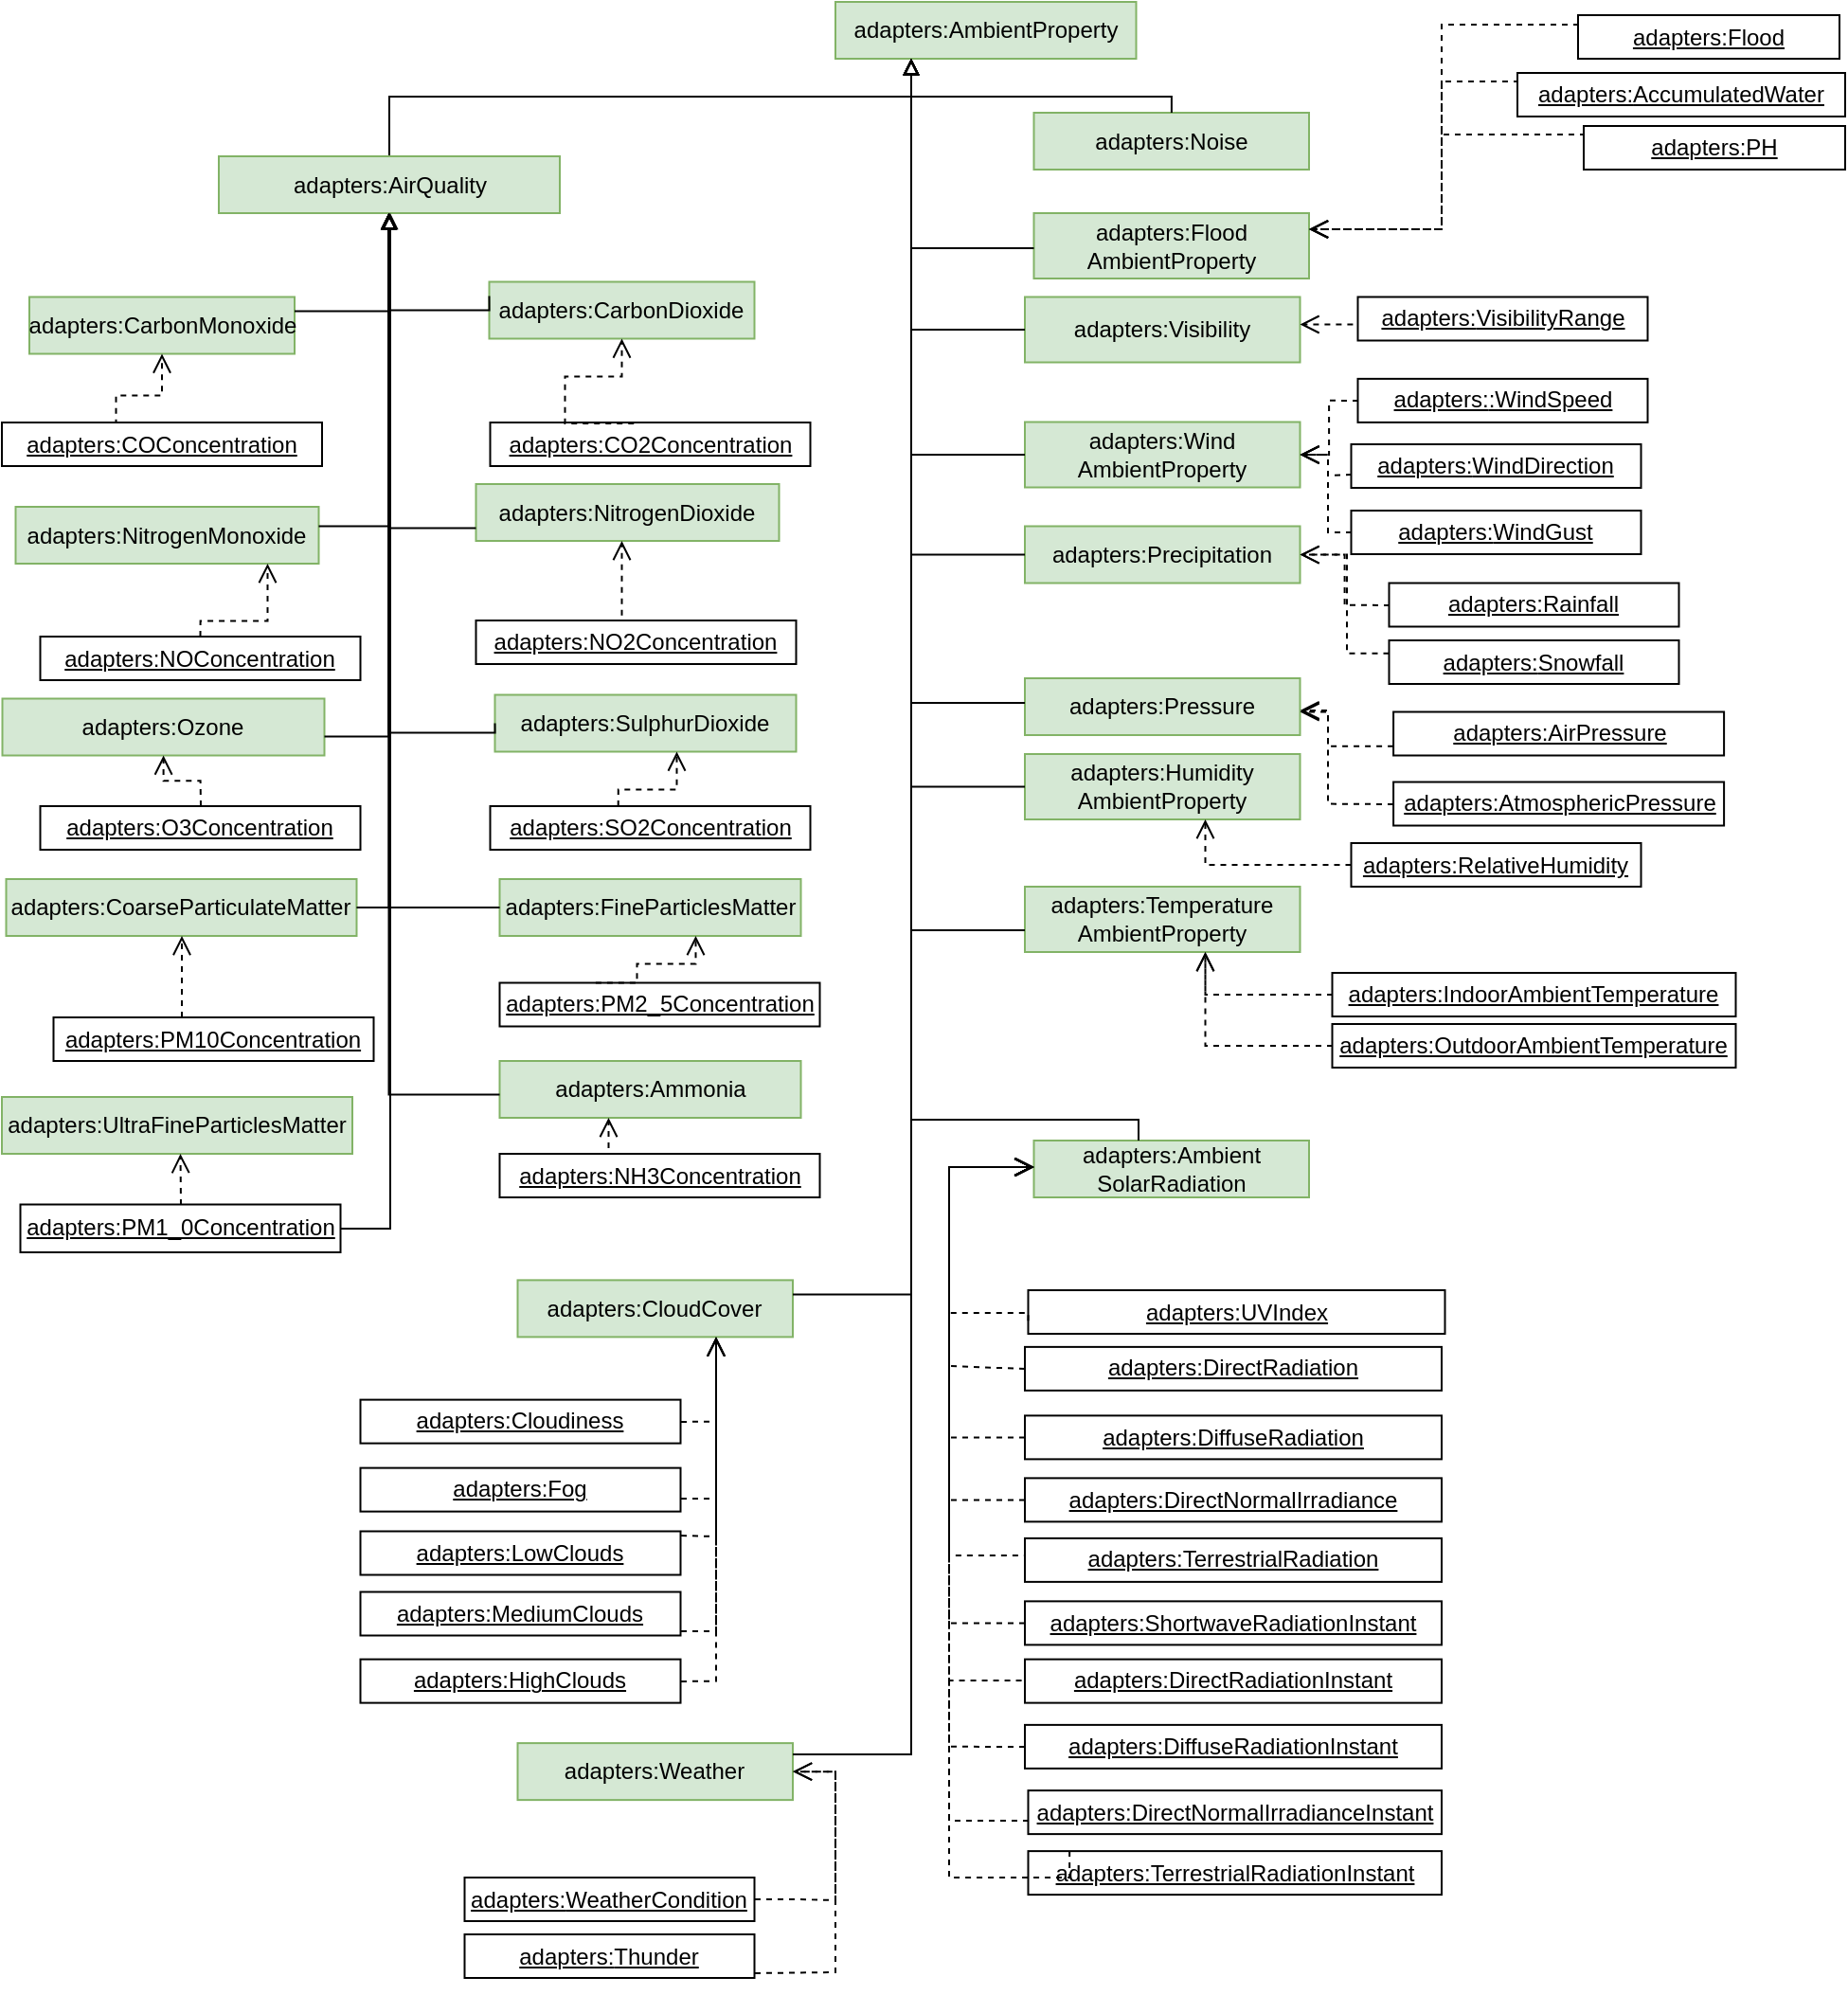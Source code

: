 <mxfile version="13.9.9" type="device"><diagram id="ut5lorM1NYTiwgpezyDg" name="Page-1"><mxGraphModel dx="2176" dy="626" grid="1" gridSize="10" guides="1" tooltips="1" connect="1" arrows="1" fold="1" page="1" pageScale="1" pageWidth="850" pageHeight="1100" math="0" shadow="0"><root><mxCell id="0"/><mxCell id="1" parent="0"/><mxCell id="kyXdRWk-nBwcj0sxkHeh-1" value="adapters:AmbientProperty" style="rounded=0;whiteSpace=wrap;html=1;fillColor=#d5e8d4;strokeColor=#82b366;" parent="1" vertex="1"><mxGeometry x="180" y="40" width="158.75" height="30" as="geometry"/></mxCell><mxCell id="kyXdRWk-nBwcj0sxkHeh-2" value="adapters:Temperature&lt;br&gt;AmbientProperty" style="rounded=0;html=1;fillColor=#d5e8d4;strokeColor=#82b366;verticalAlign=middle;whiteSpace=wrap;" parent="1" vertex="1"><mxGeometry x="280" y="507" width="145.25" height="34.5" as="geometry"/></mxCell><mxCell id="kyXdRWk-nBwcj0sxkHeh-3" value="adapters:Flood&lt;br&gt;AmbientProperty" style="rounded=0;html=1;fillColor=#d5e8d4;strokeColor=#82b366;verticalAlign=middle;whiteSpace=wrap;" parent="1" vertex="1"><mxGeometry x="284.75" y="151.5" width="145.25" height="34.5" as="geometry"/></mxCell><mxCell id="kyXdRWk-nBwcj0sxkHeh-4" value="adapters:Humidity&lt;br&gt;AmbientProperty" style="rounded=0;html=1;fillColor=#d5e8d4;strokeColor=#82b366;verticalAlign=middle;whiteSpace=wrap;" parent="1" vertex="1"><mxGeometry x="280" y="437" width="145.25" height="34.5" as="geometry"/></mxCell><mxCell id="kyXdRWk-nBwcj0sxkHeh-5" value="adapters:Wind&lt;br&gt;AmbientProperty" style="rounded=0;html=1;fillColor=#d5e8d4;strokeColor=#82b366;verticalAlign=middle;whiteSpace=wrap;" parent="1" vertex="1"><mxGeometry x="280" y="261.75" width="145.25" height="34.5" as="geometry"/></mxCell><mxCell id="kyXdRWk-nBwcj0sxkHeh-7" value="adapters:Visibility" style="rounded=0;html=1;fillColor=#d5e8d4;strokeColor=#82b366;verticalAlign=middle;whiteSpace=wrap;" parent="1" vertex="1"><mxGeometry x="280" y="195.75" width="145.25" height="34.5" as="geometry"/></mxCell><mxCell id="kyXdRWk-nBwcj0sxkHeh-8" value="adapters:Precipitation" style="rounded=0;whiteSpace=wrap;html=1;fillColor=#d5e8d4;strokeColor=#82b366;" parent="1" vertex="1"><mxGeometry x="280" y="316.75" width="145.25" height="30" as="geometry"/></mxCell><mxCell id="kyXdRWk-nBwcj0sxkHeh-10" value="adapters:Noise" style="rounded=0;whiteSpace=wrap;html=1;fillColor=#d5e8d4;strokeColor=#82b366;" parent="1" vertex="1"><mxGeometry x="284.75" y="98.5" width="145.25" height="30" as="geometry"/></mxCell><mxCell id="kyXdRWk-nBwcj0sxkHeh-11" value="adapters:Pressure" style="rounded=0;whiteSpace=wrap;html=1;fillColor=#d5e8d4;strokeColor=#82b366;" parent="1" vertex="1"><mxGeometry x="280" y="397" width="145.25" height="30" as="geometry"/></mxCell><mxCell id="kyXdRWk-nBwcj0sxkHeh-12" value="adapters:CloudCover" style="rounded=0;whiteSpace=wrap;html=1;fillColor=#d5e8d4;strokeColor=#82b366;" parent="1" vertex="1"><mxGeometry x="12.25" y="714.69" width="145.25" height="30" as="geometry"/></mxCell><mxCell id="kyXdRWk-nBwcj0sxkHeh-13" value="&lt;u&gt;adapters:IndoorAmbientTemperature&lt;/u&gt;" style="rounded=0;whiteSpace=wrap;html=1;snapToPoint=1;points=[[0.1,0],[0.2,0],[0.3,0],[0.4,0],[0.5,0],[0.6,0],[0.7,0],[0.8,0],[0.9,0],[0,0.1],[0,0.3],[0,0.5],[0,0.7],[0,0.9],[0.1,1],[0.2,1],[0.3,1],[0.4,1],[0.5,1],[0.6,1],[0.7,1],[0.8,1],[0.9,1],[1,0.1],[1,0.3],[1,0.5],[1,0.7],[1,0.9]];" parent="1" vertex="1"><mxGeometry x="442.25" y="552.5" width="213" height="23" as="geometry"/></mxCell><mxCell id="kyXdRWk-nBwcj0sxkHeh-14" value="&lt;u&gt;adapters:OutdoorAmbientTemperature&lt;/u&gt;" style="rounded=0;whiteSpace=wrap;html=1;snapToPoint=1;points=[[0.1,0],[0.2,0],[0.3,0],[0.4,0],[0.5,0],[0.6,0],[0.7,0],[0.8,0],[0.9,0],[0,0.1],[0,0.3],[0,0.5],[0,0.7],[0,0.9],[0.1,1],[0.2,1],[0.3,1],[0.4,1],[0.5,1],[0.6,1],[0.7,1],[0.8,1],[0.9,1],[1,0.1],[1,0.3],[1,0.5],[1,0.7],[1,0.9]];" parent="1" vertex="1"><mxGeometry x="442.25" y="579.5" width="213" height="23" as="geometry"/></mxCell><mxCell id="kyXdRWk-nBwcj0sxkHeh-15" value="" style="endArrow=open;html=1;fontColor=#000099;endFill=0;dashed=1;endSize=8;edgeStyle=orthogonalEdgeStyle;arcSize=0;" parent="1" source="kyXdRWk-nBwcj0sxkHeh-14" target="kyXdRWk-nBwcj0sxkHeh-2" edge="1"><mxGeometry width="50" height="50" relative="1" as="geometry"><mxPoint x="437.47" y="592.5" as="sourcePoint"/><mxPoint x="375.25" y="547" as="targetPoint"/><Array as="points"><mxPoint x="375.25" y="591"/></Array></mxGeometry></mxCell><mxCell id="kyXdRWk-nBwcj0sxkHeh-16" value="" style="endArrow=open;html=1;fontColor=#000099;endFill=0;dashed=1;endSize=8;edgeStyle=orthogonalEdgeStyle;arcSize=0;" parent="1" source="kyXdRWk-nBwcj0sxkHeh-13" target="kyXdRWk-nBwcj0sxkHeh-2" edge="1"><mxGeometry width="50" height="50" relative="1" as="geometry"><mxPoint x="442.25" y="563.25" as="sourcePoint"/><mxPoint x="375.25" y="547" as="targetPoint"/><Array as="points"><mxPoint x="375.25" y="564"/></Array></mxGeometry></mxCell><mxCell id="kyXdRWk-nBwcj0sxkHeh-17" value="&lt;u&gt;adapters:RelativeHumidity&lt;/u&gt;" style="rounded=0;whiteSpace=wrap;html=1;snapToPoint=1;points=[[0.1,0],[0.2,0],[0.3,0],[0.4,0],[0.5,0],[0.6,0],[0.7,0],[0.8,0],[0.9,0],[0,0.1],[0,0.3],[0,0.5],[0,0.7],[0,0.9],[0.1,1],[0.2,1],[0.3,1],[0.4,1],[0.5,1],[0.6,1],[0.7,1],[0.8,1],[0.9,1],[1,0.1],[1,0.3],[1,0.5],[1,0.7],[1,0.9]];" parent="1" vertex="1"><mxGeometry x="452.25" y="484" width="153" height="23" as="geometry"/></mxCell><mxCell id="kyXdRWk-nBwcj0sxkHeh-18" value="" style="endArrow=open;html=1;fontColor=#000099;endFill=0;dashed=1;endSize=8;edgeStyle=orthogonalEdgeStyle;arcSize=0;exitX=0;exitY=0.5;exitDx=0;exitDy=0;" parent="1" source="kyXdRWk-nBwcj0sxkHeh-17" target="kyXdRWk-nBwcj0sxkHeh-4" edge="1"><mxGeometry width="50" height="50" relative="1" as="geometry"><mxPoint x="442.25" y="496" as="sourcePoint"/><mxPoint x="375.25" y="477.25" as="targetPoint"/><Array as="points"><mxPoint x="375.25" y="496"/></Array></mxGeometry></mxCell><mxCell id="kyXdRWk-nBwcj0sxkHeh-19" value="" style="endArrow=open;html=1;fontColor=#000099;endFill=0;dashed=1;endSize=8;exitX=0;exitY=0.5;exitDx=0;exitDy=0;edgeStyle=orthogonalEdgeStyle;arcSize=0;" parent="1" source="kyXdRWk-nBwcj0sxkHeh-20" target="kyXdRWk-nBwcj0sxkHeh-3" edge="1"><mxGeometry width="50" height="50" relative="1" as="geometry"><mxPoint x="351.7" y="60.5" as="sourcePoint"/><mxPoint x="455.75" y="100.5" as="targetPoint"/><Array as="points"><mxPoint x="500" y="52"/><mxPoint x="500" y="160"/></Array></mxGeometry></mxCell><mxCell id="kyXdRWk-nBwcj0sxkHeh-20" value="&lt;u&gt;adapters:Flood&lt;/u&gt;" style="rounded=0;whiteSpace=wrap;html=1;snapToPoint=1;points=[[0.1,0],[0.2,0],[0.3,0],[0.4,0],[0.5,0],[0.6,0],[0.7,0],[0.8,0],[0.9,0],[0,0.1],[0,0.3],[0,0.5],[0,0.7],[0,0.9],[0.1,1],[0.2,1],[0.3,1],[0.4,1],[0.5,1],[0.6,1],[0.7,1],[0.8,1],[0.9,1],[1,0.1],[1,0.3],[1,0.5],[1,0.7],[1,0.9]];" parent="1" vertex="1"><mxGeometry x="572" y="47" width="138" height="23" as="geometry"/></mxCell><mxCell id="kyXdRWk-nBwcj0sxkHeh-21" value="&lt;u&gt;adapters:&lt;/u&gt;&lt;u&gt;AccumulatedWater&lt;/u&gt;" style="rounded=0;whiteSpace=wrap;html=1;snapToPoint=1;points=[[0.1,0],[0.2,0],[0.3,0],[0.4,0],[0.5,0],[0.6,0],[0.7,0],[0.8,0],[0.9,0],[0,0.1],[0,0.3],[0,0.5],[0,0.7],[0,0.9],[0.1,1],[0.2,1],[0.3,1],[0.4,1],[0.5,1],[0.6,1],[0.7,1],[0.8,1],[0.9,1],[1,0.1],[1,0.3],[1,0.5],[1,0.7],[1,0.9]];" parent="1" vertex="1"><mxGeometry x="540" y="77.5" width="173" height="23" as="geometry"/></mxCell><mxCell id="kyXdRWk-nBwcj0sxkHeh-22" value="" style="endArrow=open;html=1;fontColor=#000099;endFill=0;dashed=1;endSize=8;exitX=0;exitY=0.5;exitDx=0;exitDy=0;edgeStyle=orthogonalEdgeStyle;arcSize=0;" parent="1" source="kyXdRWk-nBwcj0sxkHeh-21" target="kyXdRWk-nBwcj0sxkHeh-3" edge="1"><mxGeometry width="50" height="50" relative="1" as="geometry"><mxPoint x="573.95" y="135.5" as="sourcePoint"/><mxPoint x="455.75" y="100.5" as="targetPoint"/><Array as="points"><mxPoint x="500" y="82"/><mxPoint x="500" y="160"/></Array></mxGeometry></mxCell><mxCell id="kyXdRWk-nBwcj0sxkHeh-23" value="&lt;u&gt;adapters:PH&lt;/u&gt;" style="rounded=0;whiteSpace=wrap;html=1;snapToPoint=1;points=[[0.1,0],[0.2,0],[0.3,0],[0.4,0],[0.5,0],[0.6,0],[0.7,0],[0.8,0],[0.9,0],[0,0.1],[0,0.3],[0,0.5],[0,0.7],[0,0.9],[0.1,1],[0.2,1],[0.3,1],[0.4,1],[0.5,1],[0.6,1],[0.7,1],[0.8,1],[0.9,1],[1,0.1],[1,0.3],[1,0.5],[1,0.7],[1,0.9]];" parent="1" vertex="1"><mxGeometry x="575" y="105.5" width="138" height="23" as="geometry"/></mxCell><mxCell id="kyXdRWk-nBwcj0sxkHeh-24" value="" style="endArrow=open;html=1;fontColor=#000099;endFill=0;dashed=1;endSize=8;edgeStyle=orthogonalEdgeStyle;arcSize=0;exitX=0;exitY=0.5;exitDx=0;exitDy=0;" parent="1" source="kyXdRWk-nBwcj0sxkHeh-23" target="kyXdRWk-nBwcj0sxkHeh-3" edge="1"><mxGeometry width="50" height="50" relative="1" as="geometry"><mxPoint x="564" y="189" as="sourcePoint"/><mxPoint x="358" y="195.5" as="targetPoint"/><Array as="points"><mxPoint x="500" y="110"/><mxPoint x="500" y="160"/></Array></mxGeometry></mxCell><mxCell id="kyXdRWk-nBwcj0sxkHeh-25" value="" style="endArrow=open;html=1;fontColor=#000099;endFill=0;dashed=1;endSize=8;exitX=0;exitY=0.5;exitDx=0;exitDy=0;edgeStyle=orthogonalEdgeStyle;arcSize=0;" parent="1" source="kyXdRWk-nBwcj0sxkHeh-26" target="kyXdRWk-nBwcj0sxkHeh-7" edge="1"><mxGeometry width="50" height="50" relative="1" as="geometry"><mxPoint x="500.2" y="234.75" as="sourcePoint"/><mxPoint x="409.75" y="210.25" as="targetPoint"/><Array as="points"><mxPoint x="495" y="210.25"/></Array></mxGeometry></mxCell><mxCell id="kyXdRWk-nBwcj0sxkHeh-26" value="&lt;u&gt;adapters:&lt;/u&gt;&lt;u&gt;VisibilityRange&lt;/u&gt;" style="rounded=0;whiteSpace=wrap;html=1;snapToPoint=1;points=[[0.1,0],[0.2,0],[0.3,0],[0.4,0],[0.5,0],[0.6,0],[0.7,0],[0.8,0],[0.9,0],[0,0.1],[0,0.3],[0,0.5],[0,0.7],[0,0.9],[0.1,1],[0.2,1],[0.3,1],[0.4,1],[0.5,1],[0.6,1],[0.7,1],[0.8,1],[0.9,1],[1,0.1],[1,0.3],[1,0.5],[1,0.7],[1,0.9]];" parent="1" vertex="1"><mxGeometry x="455.75" y="195.75" width="153" height="23" as="geometry"/></mxCell><mxCell id="kyXdRWk-nBwcj0sxkHeh-27" value="&lt;u&gt;adapters:&lt;/u&gt;&lt;u&gt;:WindSpeed&lt;/u&gt;" style="rounded=0;whiteSpace=wrap;html=1;snapToPoint=1;points=[[0.1,0],[0.2,0],[0.3,0],[0.4,0],[0.5,0],[0.6,0],[0.7,0],[0.8,0],[0.9,0],[0,0.1],[0,0.3],[0,0.5],[0,0.7],[0,0.9],[0.1,1],[0.2,1],[0.3,1],[0.4,1],[0.5,1],[0.6,1],[0.7,1],[0.8,1],[0.9,1],[1,0.1],[1,0.3],[1,0.5],[1,0.7],[1,0.9]];" parent="1" vertex="1"><mxGeometry x="455.75" y="238.94" width="153" height="23" as="geometry"/></mxCell><mxCell id="kyXdRWk-nBwcj0sxkHeh-28" value="&lt;u&gt;adapters:&lt;/u&gt;&lt;u&gt;WindDirection&lt;/u&gt;" style="rounded=0;whiteSpace=wrap;html=1;snapToPoint=1;points=[[0.1,0],[0.2,0],[0.3,0],[0.4,0],[0.5,0],[0.6,0],[0.7,0],[0.8,0],[0.9,0],[0,0.1],[0,0.3],[0,0.5],[0,0.7],[0,0.9],[0.1,1],[0.2,1],[0.3,1],[0.4,1],[0.5,1],[0.6,1],[0.7,1],[0.8,1],[0.9,1],[1,0.1],[1,0.3],[1,0.5],[1,0.7],[1,0.9]];" parent="1" vertex="1"><mxGeometry x="452.25" y="273.5" width="153" height="23" as="geometry"/></mxCell><mxCell id="kyXdRWk-nBwcj0sxkHeh-29" value="" style="endArrow=open;html=1;fontColor=#000099;endFill=0;dashed=1;endSize=8;edgeStyle=orthogonalEdgeStyle;arcSize=0;" parent="1" source="kyXdRWk-nBwcj0sxkHeh-27" target="kyXdRWk-nBwcj0sxkHeh-5" edge="1"><mxGeometry width="50" height="50" relative="1" as="geometry"><mxPoint x="474.55" y="273.25" as="sourcePoint"/><mxPoint x="406.863" y="240.75" as="targetPoint"/><Array as="points"/></mxGeometry></mxCell><mxCell id="kyXdRWk-nBwcj0sxkHeh-30" value="" style="endArrow=open;html=1;fontColor=#000099;endFill=0;dashed=1;endSize=8;edgeStyle=orthogonalEdgeStyle;arcSize=0;entryX=1;entryY=0.5;entryDx=0;entryDy=0;" parent="1" source="kyXdRWk-nBwcj0sxkHeh-28" target="kyXdRWk-nBwcj0sxkHeh-5" edge="1"><mxGeometry width="50" height="50" relative="1" as="geometry"><mxPoint x="488.85" y="310" as="sourcePoint"/><mxPoint x="406.863" y="240.75" as="targetPoint"/><Array as="points"><mxPoint x="440" y="290"/><mxPoint x="440" y="279"/></Array></mxGeometry></mxCell><mxCell id="kyXdRWk-nBwcj0sxkHeh-68" value="&lt;u&gt;adapters:&lt;/u&gt;&lt;u&gt;Rainfall&lt;/u&gt;" style="rounded=0;whiteSpace=wrap;html=1;snapToPoint=1;points=[[0.1,0],[0.2,0],[0.3,0],[0.4,0],[0.5,0],[0.6,0],[0.7,0],[0.8,0],[0.9,0],[0,0.1],[0,0.3],[0,0.5],[0,0.7],[0,0.9],[0.1,1],[0.2,1],[0.3,1],[0.4,1],[0.5,1],[0.6,1],[0.7,1],[0.8,1],[0.9,1],[1,0.1],[1,0.3],[1,0.5],[1,0.7],[1,0.9]];" parent="1" vertex="1"><mxGeometry x="472.25" y="346.75" width="153" height="23" as="geometry"/></mxCell><mxCell id="kyXdRWk-nBwcj0sxkHeh-69" value="&lt;u&gt;adapters:&lt;/u&gt;&lt;u&gt;Snowfall&lt;/u&gt;" style="rounded=0;whiteSpace=wrap;html=1;snapToPoint=1;points=[[0.1,0],[0.2,0],[0.3,0],[0.4,0],[0.5,0],[0.6,0],[0.7,0],[0.8,0],[0.9,0],[0,0.1],[0,0.3],[0,0.5],[0,0.7],[0,0.9],[0.1,1],[0.2,1],[0.3,1],[0.4,1],[0.5,1],[0.6,1],[0.7,1],[0.8,1],[0.9,1],[1,0.1],[1,0.3],[1,0.5],[1,0.7],[1,0.9]];" parent="1" vertex="1"><mxGeometry x="472.25" y="377" width="153" height="23" as="geometry"/></mxCell><mxCell id="kyXdRWk-nBwcj0sxkHeh-70" value="" style="endArrow=open;html=1;fontColor=#000099;endFill=0;dashed=1;endSize=8;edgeStyle=orthogonalEdgeStyle;arcSize=0;" parent="1" source="kyXdRWk-nBwcj0sxkHeh-68" target="kyXdRWk-nBwcj0sxkHeh-8" edge="1"><mxGeometry width="50" height="50" relative="1" as="geometry"><mxPoint x="465.7" y="357.13" as="sourcePoint"/><mxPoint x="361" y="324.75" as="targetPoint"/></mxGeometry></mxCell><mxCell id="kyXdRWk-nBwcj0sxkHeh-71" value="" style="endArrow=open;html=1;fontColor=#000099;endFill=0;dashed=1;endSize=8;edgeStyle=orthogonalEdgeStyle;arcSize=0;exitX=0;exitY=0.3;exitDx=0;exitDy=0;entryX=1;entryY=0.5;entryDx=0;entryDy=0;" parent="1" source="kyXdRWk-nBwcj0sxkHeh-69" target="kyXdRWk-nBwcj0sxkHeh-8" edge="1"><mxGeometry width="50" height="50" relative="1" as="geometry"><mxPoint x="482" y="368.75" as="sourcePoint"/><mxPoint x="435.25" y="341.75" as="targetPoint"/><Array as="points"><mxPoint x="450" y="383.75"/><mxPoint x="450" y="331.75"/></Array></mxGeometry></mxCell><mxCell id="kyXdRWk-nBwcj0sxkHeh-74" value="&lt;u&gt;adapters:AtmosphericPressure&lt;/u&gt;" style="rounded=0;whiteSpace=wrap;html=1;snapToPoint=1;points=[[0.1,0],[0.2,0],[0.3,0],[0.4,0],[0.5,0],[0.6,0],[0.7,0],[0.8,0],[0.9,0],[0,0.1],[0,0.3],[0,0.5],[0,0.7],[0,0.9],[0.1,1],[0.2,1],[0.3,1],[0.4,1],[0.5,1],[0.6,1],[0.7,1],[0.8,1],[0.9,1],[1,0.1],[1,0.3],[1,0.5],[1,0.7],[1,0.9]];" parent="1" vertex="1"><mxGeometry x="474.55" y="451.76" width="174.5" height="23" as="geometry"/></mxCell><mxCell id="kyXdRWk-nBwcj0sxkHeh-75" value="" style="endArrow=open;html=1;fontColor=#000099;endFill=0;dashed=1;endSize=8;edgeStyle=orthogonalEdgeStyle;arcSize=0;" parent="1" source="kyXdRWk-nBwcj0sxkHeh-74" target="kyXdRWk-nBwcj0sxkHeh-11" edge="1"><mxGeometry width="50" height="50" relative="1" as="geometry"><mxPoint x="206.25" y="400" as="sourcePoint"/><mxPoint x="337.25" y="408.25" as="targetPoint"/><Array as="points"><mxPoint x="440" y="463.75"/><mxPoint x="440" y="414.75"/></Array></mxGeometry></mxCell><mxCell id="kyXdRWk-nBwcj0sxkHeh-77" style="edgeStyle=orthogonalEdgeStyle;rounded=0;orthogonalLoop=1;jettySize=auto;html=1;fontSize=11;endArrow=block;endFill=0;" parent="1" source="kyXdRWk-nBwcj0sxkHeh-10" target="kyXdRWk-nBwcj0sxkHeh-1" edge="1"><mxGeometry relative="1" as="geometry"><mxPoint x="280" y="158.75" as="sourcePoint"/><mxPoint x="215.25" y="110.25" as="targetPoint"/><Array as="points"><mxPoint x="358" y="90"/><mxPoint x="220" y="90"/></Array></mxGeometry></mxCell><mxCell id="kyXdRWk-nBwcj0sxkHeh-78" style="edgeStyle=orthogonalEdgeStyle;rounded=0;orthogonalLoop=1;jettySize=auto;html=1;fontSize=11;endArrow=block;endFill=0;" parent="1" source="kyXdRWk-nBwcj0sxkHeh-3" target="kyXdRWk-nBwcj0sxkHeh-1" edge="1"><mxGeometry relative="1" as="geometry"><mxPoint x="280" y="198.75" as="sourcePoint"/><mxPoint x="215.25" y="110.25" as="targetPoint"/><Array as="points"><mxPoint x="220" y="170"/></Array></mxGeometry></mxCell><mxCell id="kyXdRWk-nBwcj0sxkHeh-80" style="edgeStyle=orthogonalEdgeStyle;rounded=0;orthogonalLoop=1;jettySize=auto;html=1;fontSize=11;endArrow=block;endFill=0;" parent="1" source="kyXdRWk-nBwcj0sxkHeh-7" target="kyXdRWk-nBwcj0sxkHeh-1" edge="1"><mxGeometry relative="1" as="geometry"><mxPoint x="280" y="371.25" as="sourcePoint"/><mxPoint x="220" y="124.25" as="targetPoint"/><Array as="points"><mxPoint x="220" y="213"/></Array></mxGeometry></mxCell><mxCell id="kyXdRWk-nBwcj0sxkHeh-81" style="edgeStyle=orthogonalEdgeStyle;rounded=0;orthogonalLoop=1;jettySize=auto;html=1;fontSize=11;endArrow=block;endFill=0;" parent="1" source="kyXdRWk-nBwcj0sxkHeh-5" target="kyXdRWk-nBwcj0sxkHeh-1" edge="1"><mxGeometry relative="1" as="geometry"><mxPoint x="280" y="408.5" as="sourcePoint"/><mxPoint x="220" y="107.5" as="targetPoint"/><Array as="points"><mxPoint x="220" y="279"/></Array></mxGeometry></mxCell><mxCell id="kyXdRWk-nBwcj0sxkHeh-82" style="edgeStyle=orthogonalEdgeStyle;rounded=0;orthogonalLoop=1;jettySize=auto;html=1;fontSize=11;endArrow=block;endFill=0;" parent="1" source="kyXdRWk-nBwcj0sxkHeh-8" target="kyXdRWk-nBwcj0sxkHeh-1" edge="1"><mxGeometry relative="1" as="geometry"><mxPoint x="277.25" y="458.25" as="sourcePoint"/><mxPoint x="217.25" y="119.25" as="targetPoint"/><Array as="points"><mxPoint x="220" y="332"/></Array></mxGeometry></mxCell><mxCell id="kyXdRWk-nBwcj0sxkHeh-84" style="edgeStyle=orthogonalEdgeStyle;rounded=0;orthogonalLoop=1;jettySize=auto;html=1;fontSize=11;endArrow=block;endFill=0;" parent="1" source="kyXdRWk-nBwcj0sxkHeh-11" target="kyXdRWk-nBwcj0sxkHeh-1" edge="1"><mxGeometry relative="1" as="geometry"><mxPoint x="280" y="542.01" as="sourcePoint"/><mxPoint x="220" y="110.01" as="targetPoint"/><Array as="points"><mxPoint x="220" y="410"/></Array></mxGeometry></mxCell><mxCell id="kyXdRWk-nBwcj0sxkHeh-85" style="edgeStyle=orthogonalEdgeStyle;rounded=0;orthogonalLoop=1;jettySize=auto;html=1;fontSize=11;endArrow=block;endFill=0;" parent="1" source="kyXdRWk-nBwcj0sxkHeh-4" target="kyXdRWk-nBwcj0sxkHeh-1" edge="1"><mxGeometry relative="1" as="geometry"><mxPoint x="280" y="579.5" as="sourcePoint"/><mxPoint x="220" y="107.5" as="targetPoint"/><Array as="points"><mxPoint x="220" y="454"/></Array></mxGeometry></mxCell><mxCell id="kyXdRWk-nBwcj0sxkHeh-86" style="edgeStyle=orthogonalEdgeStyle;rounded=0;orthogonalLoop=1;jettySize=auto;html=1;fontSize=11;endArrow=block;endFill=0;" parent="1" source="kyXdRWk-nBwcj0sxkHeh-2" target="kyXdRWk-nBwcj0sxkHeh-1" edge="1"><mxGeometry relative="1" as="geometry"><mxPoint x="280" y="650.85" as="sourcePoint"/><mxPoint x="220" y="141.25" as="targetPoint"/><Array as="points"><mxPoint x="220" y="530"/></Array></mxGeometry></mxCell><mxCell id="kyXdRWk-nBwcj0sxkHeh-87" style="edgeStyle=orthogonalEdgeStyle;rounded=0;orthogonalLoop=1;jettySize=auto;html=1;fontSize=11;endArrow=block;endFill=0;exitX=0.5;exitY=0;exitDx=0;exitDy=0;" parent="1" source="kyXdRWk-nBwcj0sxkHeh-115" target="kyXdRWk-nBwcj0sxkHeh-1" edge="1"><mxGeometry relative="1" as="geometry"><mxPoint x="274.5" y="755" as="sourcePoint"/><mxPoint x="220" y="173.5" as="targetPoint"/><Array as="points"><mxPoint x="-55" y="90"/><mxPoint x="220" y="90"/></Array></mxGeometry></mxCell><mxCell id="kyXdRWk-nBwcj0sxkHeh-112" value="adapters:CarbonDioxide" style="rounded=0;whiteSpace=wrap;html=1;fillColor=#d5e8d4;strokeColor=#82b366;" parent="1" vertex="1"><mxGeometry x="-2.75" y="187.75" width="140" height="30" as="geometry"/></mxCell><mxCell id="kyXdRWk-nBwcj0sxkHeh-113" value="&lt;u&gt;adapters:CO2Concentration&lt;/u&gt;" style="rounded=0;whiteSpace=wrap;html=1;snapToPoint=1;points=[[0.1,0],[0.2,0],[0.3,0],[0.4,0],[0.5,0],[0.6,0],[0.7,0],[0.8,0],[0.9,0],[0,0.1],[0,0.3],[0,0.5],[0,0.7],[0,0.9],[0.1,1],[0.2,1],[0.3,1],[0.4,1],[0.5,1],[0.6,1],[0.7,1],[0.8,1],[0.9,1],[1,0.1],[1,0.3],[1,0.5],[1,0.7],[1,0.9]];" parent="1" vertex="1"><mxGeometry x="-2.25" y="262" width="169" height="23" as="geometry"/></mxCell><mxCell id="kyXdRWk-nBwcj0sxkHeh-114" value="" style="endArrow=open;html=1;fontColor=#000099;endFill=0;dashed=1;endSize=8;edgeStyle=orthogonalEdgeStyle;arcSize=0;exitX=0.449;exitY=0.022;exitDx=0;exitDy=0;exitPerimeter=0;" parent="1" source="kyXdRWk-nBwcj0sxkHeh-113" target="kyXdRWk-nBwcj0sxkHeh-112" edge="1"><mxGeometry width="50" height="50" relative="1" as="geometry"><mxPoint x="70" y="243.25" as="sourcePoint"/><mxPoint x="29.309" y="206.25" as="targetPoint"/><Array as="points"><mxPoint x="37.25" y="237.75"/><mxPoint x="67.25" y="237.75"/></Array></mxGeometry></mxCell><mxCell id="kyXdRWk-nBwcj0sxkHeh-115" value="adapters:AirQuality" style="rounded=0;whiteSpace=wrap;html=1;fillColor=#d5e8d4;strokeColor=#82b366;" parent="1" vertex="1"><mxGeometry x="-145.5" y="121.5" width="180" height="30" as="geometry"/></mxCell><mxCell id="kyXdRWk-nBwcj0sxkHeh-116" value="adapters:CarbonMonoxide" style="rounded=0;whiteSpace=wrap;html=1;fillColor=#d5e8d4;strokeColor=#82b366;" parent="1" vertex="1"><mxGeometry x="-245.5" y="195.75" width="140" height="30" as="geometry"/></mxCell><mxCell id="kyXdRWk-nBwcj0sxkHeh-117" value="adapters:NitrogenMonoxide" style="rounded=0;whiteSpace=wrap;html=1;fillColor=#d5e8d4;strokeColor=#82b366;" parent="1" vertex="1"><mxGeometry x="-252.75" y="306.5" width="160" height="30" as="geometry"/></mxCell><mxCell id="kyXdRWk-nBwcj0sxkHeh-118" value="&lt;u&gt;adapters:COConcentration&lt;/u&gt;" style="rounded=0;whiteSpace=wrap;html=1;snapToPoint=1;points=[[0.1,0],[0.2,0],[0.3,0],[0.4,0],[0.5,0],[0.6,0],[0.7,0],[0.8,0],[0.9,0],[0,0.1],[0,0.3],[0,0.5],[0,0.7],[0,0.9],[0.1,1],[0.2,1],[0.3,1],[0.4,1],[0.5,1],[0.6,1],[0.7,1],[0.8,1],[0.9,1],[1,0.1],[1,0.3],[1,0.5],[1,0.7],[1,0.9]];" parent="1" vertex="1"><mxGeometry x="-260" y="262" width="169" height="23" as="geometry"/></mxCell><mxCell id="kyXdRWk-nBwcj0sxkHeh-119" value="&lt;u&gt;adapters:NOConcentration&lt;/u&gt;" style="rounded=0;whiteSpace=wrap;html=1;snapToPoint=1;points=[[0.1,0],[0.2,0],[0.3,0],[0.4,0],[0.5,0],[0.6,0],[0.7,0],[0.8,0],[0.9,0],[0,0.1],[0,0.3],[0,0.5],[0,0.7],[0,0.9],[0.1,1],[0.2,1],[0.3,1],[0.4,1],[0.5,1],[0.6,1],[0.7,1],[0.8,1],[0.9,1],[1,0.1],[1,0.3],[1,0.5],[1,0.7],[1,0.9]];" parent="1" vertex="1"><mxGeometry x="-239.75" y="375" width="169" height="23" as="geometry"/></mxCell><mxCell id="kyXdRWk-nBwcj0sxkHeh-120" value="adapters:NitrogenDioxide" style="rounded=0;whiteSpace=wrap;html=1;fillColor=#d5e8d4;strokeColor=#82b366;" parent="1" vertex="1"><mxGeometry x="-9.75" y="294.5" width="160" height="30" as="geometry"/></mxCell><mxCell id="kyXdRWk-nBwcj0sxkHeh-121" value="&lt;u&gt;adapters:NO2Concentration&lt;/u&gt;" style="rounded=0;whiteSpace=wrap;html=1;snapToPoint=1;points=[[0.1,0],[0.2,0],[0.3,0],[0.4,0],[0.5,0],[0.6,0],[0.7,0],[0.8,0],[0.9,0],[0,0.1],[0,0.3],[0,0.5],[0,0.7],[0,0.9],[0.1,1],[0.2,1],[0.3,1],[0.4,1],[0.5,1],[0.6,1],[0.7,1],[0.8,1],[0.9,1],[1,0.1],[1,0.3],[1,0.5],[1,0.7],[1,0.9]];" parent="1" vertex="1"><mxGeometry x="-9.75" y="366.5" width="169" height="23" as="geometry"/></mxCell><mxCell id="kyXdRWk-nBwcj0sxkHeh-122" value="" style="endArrow=open;html=1;fontColor=#000099;endFill=0;dashed=1;endSize=8;edgeStyle=orthogonalEdgeStyle;arcSize=0;exitX=0.4;exitY=0;exitDx=0;exitDy=0;" parent="1" source="kyXdRWk-nBwcj0sxkHeh-121" target="kyXdRWk-nBwcj0sxkHeh-120" edge="1"><mxGeometry width="50" height="50" relative="1" as="geometry"><mxPoint x="67.29" y="354.5" as="sourcePoint"/><mxPoint x="97.219" y="290.43" as="targetPoint"/><Array as="points"><mxPoint x="67.25" y="366.75"/></Array></mxGeometry></mxCell><mxCell id="kyXdRWk-nBwcj0sxkHeh-123" value="" style="endArrow=open;html=1;fontColor=#000099;endFill=0;dashed=1;endSize=8;edgeStyle=orthogonalEdgeStyle;arcSize=0;exitX=0.4;exitY=0;exitDx=0;exitDy=0;entryX=0.5;entryY=1;entryDx=0;entryDy=0;" parent="1" source="kyXdRWk-nBwcj0sxkHeh-118" target="kyXdRWk-nBwcj0sxkHeh-116" edge="1"><mxGeometry width="50" height="50" relative="1" as="geometry"><mxPoint x="-169.98" y="250.68" as="sourcePoint"/><mxPoint x="-160.521" y="208.68" as="targetPoint"/><Array as="points"><mxPoint x="-199.75" y="261.75"/><mxPoint x="-199.75" y="247.75"/><mxPoint x="-175.75" y="247.75"/></Array></mxGeometry></mxCell><mxCell id="kyXdRWk-nBwcj0sxkHeh-124" value="" style="endArrow=open;html=1;fontColor=#000099;endFill=0;dashed=1;endSize=8;edgeStyle=orthogonalEdgeStyle;arcSize=0;exitX=0.5;exitY=0;exitDx=0;exitDy=0;" parent="1" source="kyXdRWk-nBwcj0sxkHeh-119" target="kyXdRWk-nBwcj0sxkHeh-117" edge="1"><mxGeometry width="50" height="50" relative="1" as="geometry"><mxPoint x="-105.5" y="366.43" as="sourcePoint"/><mxPoint x="-96.041" y="324.43" as="targetPoint"/><Array as="points"><mxPoint x="-155.75" y="366.75"/><mxPoint x="-119.75" y="366.75"/></Array></mxGeometry></mxCell><mxCell id="kyXdRWk-nBwcj0sxkHeh-125" value="adapters:SulphurDioxide" style="rounded=0;whiteSpace=wrap;html=1;fillColor=#d5e8d4;strokeColor=#82b366;" parent="1" vertex="1"><mxGeometry x="0.25" y="405.75" width="159" height="30" as="geometry"/></mxCell><mxCell id="kyXdRWk-nBwcj0sxkHeh-126" value="adapters:Ozone" style="rounded=0;whiteSpace=wrap;html=1;fillColor=#d5e8d4;strokeColor=#82b366;" parent="1" vertex="1"><mxGeometry x="-259.75" y="407.75" width="170" height="30" as="geometry"/></mxCell><mxCell id="kyXdRWk-nBwcj0sxkHeh-127" value="&lt;u&gt;adapters:SO2Concentration&lt;/u&gt;" style="rounded=0;whiteSpace=wrap;html=1;snapToPoint=1;points=[[0.1,0],[0.2,0],[0.3,0],[0.4,0],[0.5,0],[0.6,0],[0.7,0],[0.8,0],[0.9,0],[0,0.1],[0,0.3],[0,0.5],[0,0.7],[0,0.9],[0.1,1],[0.2,1],[0.3,1],[0.4,1],[0.5,1],[0.6,1],[0.7,1],[0.8,1],[0.9,1],[1,0.1],[1,0.3],[1,0.5],[1,0.7],[1,0.9]];" parent="1" vertex="1"><mxGeometry x="-2.25" y="464.5" width="169" height="23" as="geometry"/></mxCell><mxCell id="kyXdRWk-nBwcj0sxkHeh-128" value="&lt;u&gt;adapters:O3Concentration&lt;/u&gt;" style="rounded=0;whiteSpace=wrap;html=1;snapToPoint=1;points=[[0.1,0],[0.2,0],[0.3,0],[0.4,0],[0.5,0],[0.6,0],[0.7,0],[0.8,0],[0.9,0],[0,0.1],[0,0.3],[0,0.5],[0,0.7],[0,0.9],[0.1,1],[0.2,1],[0.3,1],[0.4,1],[0.5,1],[0.6,1],[0.7,1],[0.8,1],[0.9,1],[1,0.1],[1,0.3],[1,0.5],[1,0.7],[1,0.9]];" parent="1" vertex="1"><mxGeometry x="-239.75" y="464.5" width="169" height="23" as="geometry"/></mxCell><mxCell id="kyXdRWk-nBwcj0sxkHeh-129" value="adapters:FineParticlesMatter" style="rounded=0;whiteSpace=wrap;html=1;fillColor=#d5e8d4;strokeColor=#82b366;" parent="1" vertex="1"><mxGeometry x="2.75" y="503" width="159" height="30" as="geometry"/></mxCell><mxCell id="kyXdRWk-nBwcj0sxkHeh-130" value="adapters:CoarseParticulateMatter" style="rounded=0;whiteSpace=wrap;html=1;fillColor=#d5e8d4;strokeColor=#82b366;" parent="1" vertex="1"><mxGeometry x="-257.75" y="503" width="185" height="30" as="geometry"/></mxCell><mxCell id="kyXdRWk-nBwcj0sxkHeh-131" value="" style="endArrow=open;html=1;fontColor=#000099;endFill=0;dashed=1;endSize=8;edgeStyle=orthogonalEdgeStyle;arcSize=0;exitX=0.4;exitY=0;exitDx=0;exitDy=0;" parent="1" source="kyXdRWk-nBwcj0sxkHeh-127" target="kyXdRWk-nBwcj0sxkHeh-125" edge="1"><mxGeometry width="50" height="50" relative="1" as="geometry"><mxPoint x="87.25" y="455.68" as="sourcePoint"/><mxPoint x="90.25" y="437.75" as="targetPoint"/><Array as="points"><mxPoint x="65.25" y="455.75"/><mxPoint x="96.25" y="455.75"/></Array></mxGeometry></mxCell><mxCell id="kyXdRWk-nBwcj0sxkHeh-132" value="" style="endArrow=open;html=1;fontColor=#000099;endFill=0;dashed=1;endSize=8;edgeStyle=orthogonalEdgeStyle;arcSize=0;" parent="1" source="kyXdRWk-nBwcj0sxkHeh-128" target="kyXdRWk-nBwcj0sxkHeh-126" edge="1"><mxGeometry width="50" height="50" relative="1" as="geometry"><mxPoint x="-145.5" y="464.43" as="sourcePoint"/><mxPoint x="-136.041" y="422.43" as="targetPoint"/><Array as="points"/></mxGeometry></mxCell><mxCell id="kyXdRWk-nBwcj0sxkHeh-133" value="&lt;u&gt;adapters:PM2_5Concentration&lt;/u&gt;" style="rounded=0;whiteSpace=wrap;html=1;snapToPoint=1;points=[[0.1,0],[0.2,0],[0.3,0],[0.4,0],[0.5,0],[0.6,0],[0.7,0],[0.8,0],[0.9,0],[0,0.1],[0,0.3],[0,0.5],[0,0.7],[0,0.9],[0.1,1],[0.2,1],[0.3,1],[0.4,1],[0.5,1],[0.6,1],[0.7,1],[0.8,1],[0.9,1],[1,0.1],[1,0.3],[1,0.5],[1,0.7],[1,0.9]];" parent="1" vertex="1"><mxGeometry x="2.75" y="557.75" width="169" height="23" as="geometry"/></mxCell><mxCell id="kyXdRWk-nBwcj0sxkHeh-134" value="&lt;u&gt;adapters:PM10Concentration&lt;/u&gt;" style="rounded=0;whiteSpace=wrap;html=1;snapToPoint=1;points=[[0.1,0],[0.2,0],[0.3,0],[0.4,0],[0.5,0],[0.6,0],[0.7,0],[0.8,0],[0.9,0],[0,0.1],[0,0.3],[0,0.5],[0,0.7],[0,0.9],[0.1,1],[0.2,1],[0.3,1],[0.4,1],[0.5,1],[0.6,1],[0.7,1],[0.8,1],[0.9,1],[1,0.1],[1,0.3],[1,0.5],[1,0.7],[1,0.9]];" parent="1" vertex="1"><mxGeometry x="-232.75" y="576" width="169" height="23" as="geometry"/></mxCell><mxCell id="kyXdRWk-nBwcj0sxkHeh-135" value="adapters:Ammonia" style="rounded=0;whiteSpace=wrap;html=1;fillColor=#d5e8d4;strokeColor=#82b366;" parent="1" vertex="1"><mxGeometry x="2.75" y="599" width="159" height="30" as="geometry"/></mxCell><mxCell id="kyXdRWk-nBwcj0sxkHeh-136" value="&lt;u&gt;adapters:NH3Concentration&lt;/u&gt;" style="rounded=0;whiteSpace=wrap;html=1;snapToPoint=1;points=[[0.1,0],[0.2,0],[0.3,0],[0.4,0],[0.5,0],[0.6,0],[0.7,0],[0.8,0],[0.9,0],[0,0.1],[0,0.3],[0,0.5],[0,0.7],[0,0.9],[0.1,1],[0.2,1],[0.3,1],[0.4,1],[0.5,1],[0.6,1],[0.7,1],[0.8,1],[0.9,1],[1,0.1],[1,0.3],[1,0.5],[1,0.7],[1,0.9]];" parent="1" vertex="1"><mxGeometry x="2.75" y="648" width="169" height="23" as="geometry"/></mxCell><mxCell id="kyXdRWk-nBwcj0sxkHeh-137" value="" style="endArrow=open;html=1;fontColor=#000099;endFill=0;dashed=1;endSize=8;edgeStyle=orthogonalEdgeStyle;arcSize=0;exitX=0.5;exitY=0;exitDx=0;exitDy=0;" parent="1" source="kyXdRWk-nBwcj0sxkHeh-136" target="kyXdRWk-nBwcj0sxkHeh-135" edge="1"><mxGeometry width="50" height="50" relative="1" as="geometry"><mxPoint x="-49.21" y="628.93" as="sourcePoint"/><mxPoint x="-39.751" y="586.93" as="targetPoint"/><Array as="points"><mxPoint x="60.25" y="637.75"/><mxPoint x="60.25" y="637.75"/></Array></mxGeometry></mxCell><mxCell id="kyXdRWk-nBwcj0sxkHeh-138" value="" style="endArrow=open;html=1;fontColor=#000099;endFill=0;dashed=1;endSize=8;edgeStyle=orthogonalEdgeStyle;arcSize=0;exitX=0.3;exitY=0;exitDx=0;exitDy=0;" parent="1" source="kyXdRWk-nBwcj0sxkHeh-133" target="kyXdRWk-nBwcj0sxkHeh-129" edge="1"><mxGeometry width="50" height="50" relative="1" as="geometry"><mxPoint x="75.35" y="474.5" as="sourcePoint"/><mxPoint x="106.25" y="445.75" as="targetPoint"/><Array as="points"><mxPoint x="75.25" y="557.75"/><mxPoint x="75.25" y="547.75"/><mxPoint x="106.25" y="547.75"/></Array></mxGeometry></mxCell><mxCell id="kyXdRWk-nBwcj0sxkHeh-139" value="" style="endArrow=open;html=1;fontColor=#000099;endFill=0;dashed=1;endSize=8;edgeStyle=orthogonalEdgeStyle;arcSize=0;" parent="1" source="kyXdRWk-nBwcj0sxkHeh-134" target="kyXdRWk-nBwcj0sxkHeh-130" edge="1"><mxGeometry width="50" height="50" relative="1" as="geometry"><mxPoint x="-140" y="575.75" as="sourcePoint"/><mxPoint x="-144.691" y="447.75" as="targetPoint"/><Array as="points"><mxPoint x="-165" y="575.75"/></Array></mxGeometry></mxCell><mxCell id="kyXdRWk-nBwcj0sxkHeh-140" style="edgeStyle=orthogonalEdgeStyle;rounded=0;orthogonalLoop=1;jettySize=auto;html=1;fontSize=11;endArrow=block;endFill=0;exitX=0;exitY=0.25;exitDx=0;exitDy=0;" parent="1" source="kyXdRWk-nBwcj0sxkHeh-112" target="kyXdRWk-nBwcj0sxkHeh-115" edge="1"><mxGeometry relative="1" as="geometry"><mxPoint x="-28.94" y="419.38" as="sourcePoint"/><mxPoint x="-55.749" y="2.13" as="targetPoint"/><Array as="points"><mxPoint x="-2.75" y="202.75"/><mxPoint x="-55.75" y="202.75"/></Array></mxGeometry></mxCell><mxCell id="kyXdRWk-nBwcj0sxkHeh-141" style="edgeStyle=orthogonalEdgeStyle;rounded=0;orthogonalLoop=1;jettySize=auto;html=1;fontSize=11;endArrow=block;endFill=0;exitX=1;exitY=0.25;exitDx=0;exitDy=0;" parent="1" source="kyXdRWk-nBwcj0sxkHeh-116" target="kyXdRWk-nBwcj0sxkHeh-115" edge="1"><mxGeometry relative="1" as="geometry"><mxPoint x="7.25" y="205.25" as="sourcePoint"/><mxPoint x="-45.75" y="161.5" as="targetPoint"/><Array as="points"><mxPoint x="-55.75" y="203.75"/></Array></mxGeometry></mxCell><mxCell id="kyXdRWk-nBwcj0sxkHeh-142" style="edgeStyle=orthogonalEdgeStyle;rounded=0;orthogonalLoop=1;jettySize=auto;html=1;fontSize=11;endArrow=block;endFill=0;" parent="1" source="kyXdRWk-nBwcj0sxkHeh-117" target="kyXdRWk-nBwcj0sxkHeh-115" edge="1"><mxGeometry relative="1" as="geometry"><mxPoint x="-69.75" y="316.72" as="sourcePoint"/><mxPoint x="-20" y="264.97" as="targetPoint"/><Array as="points"><mxPoint x="-55.75" y="316.75"/></Array></mxGeometry></mxCell><mxCell id="kyXdRWk-nBwcj0sxkHeh-143" style="edgeStyle=orthogonalEdgeStyle;rounded=0;orthogonalLoop=1;jettySize=auto;html=1;fontSize=11;endArrow=block;endFill=0;" parent="1" source="kyXdRWk-nBwcj0sxkHeh-120" target="kyXdRWk-nBwcj0sxkHeh-115" edge="1"><mxGeometry relative="1" as="geometry"><mxPoint x="-9.75" y="317.75" as="sourcePoint"/><mxPoint x="-45.75" y="161.5" as="targetPoint"/><Array as="points"><mxPoint x="-9.75" y="317.75"/><mxPoint x="-55.75" y="317.75"/></Array></mxGeometry></mxCell><mxCell id="kyXdRWk-nBwcj0sxkHeh-144" style="edgeStyle=orthogonalEdgeStyle;rounded=0;orthogonalLoop=1;jettySize=auto;html=1;fontSize=11;endArrow=block;endFill=0;" parent="1" source="kyXdRWk-nBwcj0sxkHeh-126" target="kyXdRWk-nBwcj0sxkHeh-115" edge="1"><mxGeometry relative="1" as="geometry"><mxPoint x="-55.75" y="414.75" as="sourcePoint"/><mxPoint x="-55.75" y="157.75" as="targetPoint"/><Array as="points"><mxPoint x="-55.75" y="427.75"/></Array></mxGeometry></mxCell><mxCell id="kyXdRWk-nBwcj0sxkHeh-145" style="edgeStyle=orthogonalEdgeStyle;rounded=0;orthogonalLoop=1;jettySize=auto;html=1;fontSize=11;endArrow=block;endFill=0;exitX=0;exitY=0.5;exitDx=0;exitDy=0;" parent="1" source="kyXdRWk-nBwcj0sxkHeh-125" target="kyXdRWk-nBwcj0sxkHeh-115" edge="1"><mxGeometry relative="1" as="geometry"><mxPoint x="-59.75" y="425.75" as="sourcePoint"/><mxPoint x="-45.75" y="161.5" as="targetPoint"/><Array as="points"><mxPoint x="0.25" y="425.75"/><mxPoint x="-55.75" y="425.75"/></Array></mxGeometry></mxCell><mxCell id="kyXdRWk-nBwcj0sxkHeh-146" style="edgeStyle=orthogonalEdgeStyle;rounded=0;orthogonalLoop=1;jettySize=auto;html=1;fontSize=11;endArrow=block;endFill=0;entryX=0.5;entryY=1;entryDx=0;entryDy=0;" parent="1" source="kyXdRWk-nBwcj0sxkHeh-129" target="kyXdRWk-nBwcj0sxkHeh-115" edge="1"><mxGeometry relative="1" as="geometry"><mxPoint x="-3.28" y="481.6" as="sourcePoint"/><mxPoint x="-56.28" y="437.85" as="targetPoint"/><Array as="points"><mxPoint x="-55.75" y="517.75"/></Array></mxGeometry></mxCell><mxCell id="kyXdRWk-nBwcj0sxkHeh-147" style="edgeStyle=orthogonalEdgeStyle;rounded=0;orthogonalLoop=1;jettySize=auto;html=1;fontSize=11;endArrow=block;endFill=0;" parent="1" source="kyXdRWk-nBwcj0sxkHeh-135" target="kyXdRWk-nBwcj0sxkHeh-115" edge="1"><mxGeometry relative="1" as="geometry"><mxPoint x="-5.5" y="617.235" as="sourcePoint"/><mxPoint x="-63.75" y="250.75" as="targetPoint"/><Array as="points"><mxPoint x="-55.75" y="616.75"/></Array></mxGeometry></mxCell><mxCell id="kyXdRWk-nBwcj0sxkHeh-148" style="edgeStyle=orthogonalEdgeStyle;rounded=0;orthogonalLoop=1;jettySize=auto;html=1;fontSize=11;endArrow=block;endFill=0;" parent="1" source="kyXdRWk-nBwcj0sxkHeh-130" target="kyXdRWk-nBwcj0sxkHeh-115" edge="1"><mxGeometry relative="1" as="geometry"><mxPoint x="12.75" y="626.691" as="sourcePoint"/><mxPoint x="-45.75" y="161.5" as="targetPoint"/><Array as="points"><mxPoint x="-55.75" y="517.75"/></Array></mxGeometry></mxCell><mxCell id="kyXdRWk-nBwcj0sxkHeh-149" value="adapters:UltraFineParticlesMatter" style="rounded=0;whiteSpace=wrap;html=1;fillColor=#d5e8d4;strokeColor=#82b366;" parent="1" vertex="1"><mxGeometry x="-260" y="618" width="185" height="30" as="geometry"/></mxCell><mxCell id="kyXdRWk-nBwcj0sxkHeh-150" value="&lt;u&gt;adapters:PM1_0Concentration&lt;/u&gt;" style="rounded=0;whiteSpace=wrap;html=1;snapToPoint=1;points=[[0.1,0],[0.2,0],[0.3,0],[0.4,0],[0.5,0],[0.6,0],[0.7,0],[0.8,0],[0.9,0],[0,0.1],[0,0.3],[0,0.5],[0,0.7],[0,0.9],[0.1,1],[0.2,1],[0.3,1],[0.4,1],[0.5,1],[0.6,1],[0.7,1],[0.8,1],[0.9,1],[1,0.1],[1,0.3],[1,0.5],[1,0.7],[1,0.9]];" parent="1" vertex="1"><mxGeometry x="-250.25" y="674.75" width="169" height="25.25" as="geometry"/></mxCell><mxCell id="kyXdRWk-nBwcj0sxkHeh-151" value="" style="endArrow=open;html=1;fontColor=#000099;endFill=0;dashed=1;endSize=8;edgeStyle=orthogonalEdgeStyle;arcSize=0;" parent="1" source="kyXdRWk-nBwcj0sxkHeh-150" target="kyXdRWk-nBwcj0sxkHeh-149" edge="1"><mxGeometry width="50" height="50" relative="1" as="geometry"><mxPoint x="-165.75" y="680.88" as="sourcePoint"/><mxPoint x="-165.75" y="638.13" as="targetPoint"/><Array as="points"><mxPoint x="-169" y="680.75"/><mxPoint x="-167" y="680.75"/></Array></mxGeometry></mxCell><mxCell id="kyXdRWk-nBwcj0sxkHeh-152" style="edgeStyle=orthogonalEdgeStyle;rounded=0;orthogonalLoop=1;jettySize=auto;html=1;fontSize=11;endArrow=block;endFill=0;" parent="1" source="kyXdRWk-nBwcj0sxkHeh-150" target="kyXdRWk-nBwcj0sxkHeh-115" edge="1"><mxGeometry relative="1" as="geometry"><mxPoint x="-81" y="686.75" as="sourcePoint"/><mxPoint x="-55" y="151.5" as="targetPoint"/><Array as="points"><mxPoint x="-55" y="686.75"/></Array></mxGeometry></mxCell><mxCell id="kyXdRWk-nBwcj0sxkHeh-155" value="adapters:Ambient&lt;br&gt;SolarRadiation" style="rounded=0;whiteSpace=wrap;html=1;fillColor=#d5e8d4;strokeColor=#82b366;" parent="1" vertex="1"><mxGeometry x="284.75" y="641" width="145.25" height="30" as="geometry"/></mxCell><mxCell id="kyXdRWk-nBwcj0sxkHeh-156" value="&lt;u&gt;adapters:DirectRadiation&lt;/u&gt;" style="rounded=0;whiteSpace=wrap;html=1;snapToPoint=1;points=[[0.1,0],[0.2,0],[0.3,0],[0.4,0],[0.5,0],[0.6,0],[0.7,0],[0.8,0],[0.9,0],[0,0.1],[0,0.3],[0,0.5],[0,0.7],[0,0.9],[0.1,1],[0.2,1],[0.3,1],[0.4,1],[0.5,1],[0.6,1],[0.7,1],[0.8,1],[0.9,1],[1,0.1],[1,0.3],[1,0.5],[1,0.7],[1,0.9]];" parent="1" vertex="1"><mxGeometry x="280" y="749.94" width="220" height="23" as="geometry"/></mxCell><mxCell id="kyXdRWk-nBwcj0sxkHeh-157" value="&lt;u&gt;adapters:DiffuseRadiation&lt;/u&gt;" style="rounded=0;whiteSpace=wrap;html=1;snapToPoint=1;points=[[0.1,0],[0.2,0],[0.3,0],[0.4,0],[0.5,0],[0.6,0],[0.7,0],[0.8,0],[0.9,0],[0,0.1],[0,0.3],[0,0.5],[0,0.7],[0,0.9],[0.1,1],[0.2,1],[0.3,1],[0.4,1],[0.5,1],[0.6,1],[0.7,1],[0.8,1],[0.9,1],[1,0.1],[1,0.3],[1,0.5],[1,0.7],[1,0.9]];" parent="1" vertex="1"><mxGeometry x="280" y="786.19" width="220" height="23" as="geometry"/></mxCell><mxCell id="kyXdRWk-nBwcj0sxkHeh-158" value="&lt;u&gt;adapters:DirectNormalIrradiance&lt;/u&gt;" style="rounded=0;whiteSpace=wrap;html=1;snapToPoint=1;points=[[0.1,0],[0.2,0],[0.3,0],[0.4,0],[0.5,0],[0.6,0],[0.7,0],[0.8,0],[0.9,0],[0,0.1],[0,0.3],[0,0.5],[0,0.7],[0,0.9],[0.1,1],[0.2,1],[0.3,1],[0.4,1],[0.5,1],[0.6,1],[0.7,1],[0.8,1],[0.9,1],[1,0.1],[1,0.3],[1,0.5],[1,0.7],[1,0.9]];" parent="1" vertex="1"><mxGeometry x="280" y="819.19" width="220" height="23" as="geometry"/></mxCell><mxCell id="kyXdRWk-nBwcj0sxkHeh-159" value="&lt;u&gt;adapters:TerrestrialRadiation&lt;/u&gt;" style="rounded=0;whiteSpace=wrap;html=1;snapToPoint=1;points=[[0.1,0],[0.2,0],[0.3,0],[0.4,0],[0.5,0],[0.6,0],[0.7,0],[0.8,0],[0.9,0],[0,0.1],[0,0.3],[0,0.5],[0,0.7],[0,0.9],[0.1,1],[0.2,1],[0.3,1],[0.4,1],[0.5,1],[0.6,1],[0.7,1],[0.8,1],[0.9,1],[1,0.1],[1,0.3],[1,0.5],[1,0.7],[1,0.9]];" parent="1" vertex="1"><mxGeometry x="280" y="850.94" width="220" height="23" as="geometry"/></mxCell><mxCell id="kyXdRWk-nBwcj0sxkHeh-160" value="&lt;u&gt;adapters:ShortwaveRadiationInstant&lt;/u&gt;" style="rounded=0;whiteSpace=wrap;html=1;snapToPoint=1;points=[[0.1,0],[0.2,0],[0.3,0],[0.4,0],[0.5,0],[0.6,0],[0.7,0],[0.8,0],[0.9,0],[0,0.1],[0,0.3],[0,0.5],[0,0.7],[0,0.9],[0.1,1],[0.2,1],[0.3,1],[0.4,1],[0.5,1],[0.6,1],[0.7,1],[0.8,1],[0.9,1],[1,0.1],[1,0.3],[1,0.5],[1,0.7],[1,0.9]];" parent="1" vertex="1"><mxGeometry x="280" y="884.19" width="220" height="23" as="geometry"/></mxCell><mxCell id="kyXdRWk-nBwcj0sxkHeh-161" value="&lt;u&gt;adapters:DirectRadiationInstant&lt;/u&gt;" style="rounded=0;whiteSpace=wrap;html=1;snapToPoint=1;points=[[0.1,0],[0.2,0],[0.3,0],[0.4,0],[0.5,0],[0.6,0],[0.7,0],[0.8,0],[0.9,0],[0,0.1],[0,0.3],[0,0.5],[0,0.7],[0,0.9],[0.1,1],[0.2,1],[0.3,1],[0.4,1],[0.5,1],[0.6,1],[0.7,1],[0.8,1],[0.9,1],[1,0.1],[1,0.3],[1,0.5],[1,0.7],[1,0.9]];" parent="1" vertex="1"><mxGeometry x="280" y="914.81" width="220" height="23" as="geometry"/></mxCell><mxCell id="kyXdRWk-nBwcj0sxkHeh-162" value="&lt;u&gt;adapters:DiffuseRadiationInstant&lt;/u&gt;" style="rounded=0;whiteSpace=wrap;html=1;snapToPoint=1;points=[[0.1,0],[0.2,0],[0.3,0],[0.4,0],[0.5,0],[0.6,0],[0.7,0],[0.8,0],[0.9,0],[0,0.1],[0,0.3],[0,0.5],[0,0.7],[0,0.9],[0.1,1],[0.2,1],[0.3,1],[0.4,1],[0.5,1],[0.6,1],[0.7,1],[0.8,1],[0.9,1],[1,0.1],[1,0.3],[1,0.5],[1,0.7],[1,0.9]];" parent="1" vertex="1"><mxGeometry x="280" y="949.44" width="220" height="23" as="geometry"/></mxCell><mxCell id="kyXdRWk-nBwcj0sxkHeh-163" value="&lt;u&gt;adapters:DirectNormalIrradianceInstant&lt;/u&gt;" style="rounded=0;whiteSpace=wrap;html=1;snapToPoint=1;points=[[0.1,0],[0.2,0],[0.3,0],[0.4,0],[0.5,0],[0.6,0],[0.7,0],[0.8,0],[0.9,0],[0,0.1],[0,0.3],[0,0.5],[0,0.7],[0,0.9],[0.1,1],[0.2,1],[0.3,1],[0.4,1],[0.5,1],[0.6,1],[0.7,1],[0.8,1],[0.9,1],[1,0.1],[1,0.3],[1,0.5],[1,0.7],[1,0.9]];" parent="1" vertex="1"><mxGeometry x="281.75" y="984.06" width="218.25" height="23" as="geometry"/></mxCell><mxCell id="kyXdRWk-nBwcj0sxkHeh-164" value="&lt;u&gt;adapters:TerrestrialRadiationInstant&lt;/u&gt;" style="rounded=0;whiteSpace=wrap;html=1;snapToPoint=1;points=[[0.1,0],[0.2,0],[0.3,0],[0.4,0],[0.5,0],[0.6,0],[0.7,0],[0.8,0],[0.9,0],[0,0.1],[0,0.3],[0,0.5],[0,0.7],[0,0.9],[0.1,1],[0.2,1],[0.3,1],[0.4,1],[0.5,1],[0.6,1],[0.7,1],[0.8,1],[0.9,1],[1,0.1],[1,0.3],[1,0.5],[1,0.7],[1,0.9]];" parent="1" vertex="1"><mxGeometry x="281.75" y="1016.06" width="218.25" height="23" as="geometry"/></mxCell><mxCell id="kyXdRWk-nBwcj0sxkHeh-165" value="" style="endArrow=open;html=1;fontColor=#000099;endFill=0;dashed=1;endSize=8;edgeStyle=orthogonalEdgeStyle;arcSize=0;" parent="1" source="kyXdRWk-nBwcj0sxkHeh-156" target="kyXdRWk-nBwcj0sxkHeh-155" edge="1"><mxGeometry width="50" height="50" relative="1" as="geometry"><mxPoint x="329.2" y="710.22" as="sourcePoint"/><mxPoint x="283" y="620" as="targetPoint"/><Array as="points"><mxPoint x="240" y="760"/><mxPoint x="240" y="655"/></Array></mxGeometry></mxCell><mxCell id="kyXdRWk-nBwcj0sxkHeh-166" value="" style="endArrow=open;html=1;fontColor=#000099;endFill=0;dashed=1;endSize=8;edgeStyle=orthogonalEdgeStyle;arcSize=0;exitX=0;exitY=0.5;exitDx=0;exitDy=0;" parent="1" source="kyXdRWk-nBwcj0sxkHeh-157" target="kyXdRWk-nBwcj0sxkHeh-155" edge="1"><mxGeometry width="50" height="50" relative="1" as="geometry"><mxPoint x="425.25" y="771.22" as="sourcePoint"/><mxPoint x="195.25" y="851.47" as="targetPoint"/><Array as="points"><mxPoint x="240" y="798"/><mxPoint x="240" y="655"/></Array></mxGeometry></mxCell><mxCell id="kyXdRWk-nBwcj0sxkHeh-167" value="" style="endArrow=open;html=1;fontColor=#000099;endFill=0;dashed=1;endSize=8;edgeStyle=orthogonalEdgeStyle;arcSize=0;exitX=0;exitY=0.5;exitDx=0;exitDy=0;" parent="1" source="kyXdRWk-nBwcj0sxkHeh-158" target="kyXdRWk-nBwcj0sxkHeh-155" edge="1"><mxGeometry width="50" height="50" relative="1" as="geometry"><mxPoint x="425.25" y="807.85" as="sourcePoint"/><mxPoint x="195.25" y="851.22" as="targetPoint"/><Array as="points"><mxPoint x="240" y="831"/><mxPoint x="240" y="655"/></Array></mxGeometry></mxCell><mxCell id="kyXdRWk-nBwcj0sxkHeh-168" value="" style="endArrow=open;html=1;fontColor=#000099;endFill=0;dashed=1;endSize=8;edgeStyle=orthogonalEdgeStyle;arcSize=0;exitX=0;exitY=0.5;exitDx=0;exitDy=0;" parent="1" source="kyXdRWk-nBwcj0sxkHeh-159" target="kyXdRWk-nBwcj0sxkHeh-155" edge="1"><mxGeometry width="50" height="50" relative="1" as="geometry"><mxPoint x="395.5" y="868.67" as="sourcePoint"/><mxPoint x="165.5" y="948.92" as="targetPoint"/><Array as="points"><mxPoint x="280" y="860"/><mxPoint x="240" y="860"/><mxPoint x="240" y="655"/></Array></mxGeometry></mxCell><mxCell id="kyXdRWk-nBwcj0sxkHeh-169" value="" style="endArrow=open;html=1;fontColor=#000099;endFill=0;dashed=1;endSize=8;edgeStyle=orthogonalEdgeStyle;arcSize=0;exitX=0;exitY=0.5;exitDx=0;exitDy=0;" parent="1" source="kyXdRWk-nBwcj0sxkHeh-160" target="kyXdRWk-nBwcj0sxkHeh-155" edge="1"><mxGeometry width="50" height="50" relative="1" as="geometry"><mxPoint x="425.25" y="872.6" as="sourcePoint"/><mxPoint x="195.25" y="850.22" as="targetPoint"/><Array as="points"><mxPoint x="240" y="896"/><mxPoint x="240" y="655"/></Array></mxGeometry></mxCell><mxCell id="kyXdRWk-nBwcj0sxkHeh-170" value="" style="endArrow=open;html=1;fontColor=#000099;endFill=0;dashed=1;endSize=8;edgeStyle=orthogonalEdgeStyle;arcSize=0;exitX=0;exitY=0.3;exitDx=0;exitDy=0;" parent="1" source="kyXdRWk-nBwcj0sxkHeh-161" target="kyXdRWk-nBwcj0sxkHeh-155" edge="1"><mxGeometry width="50" height="50" relative="1" as="geometry"><mxPoint x="425.25" y="905.85" as="sourcePoint"/><mxPoint x="195.25" y="851.22" as="targetPoint"/><Array as="points"><mxPoint x="280" y="926"/><mxPoint x="240" y="926"/><mxPoint x="240" y="655"/></Array></mxGeometry></mxCell><mxCell id="kyXdRWk-nBwcj0sxkHeh-171" value="" style="endArrow=open;html=1;fontColor=#000099;endFill=0;dashed=1;endSize=8;edgeStyle=orthogonalEdgeStyle;arcSize=0;" parent="1" source="kyXdRWk-nBwcj0sxkHeh-162" target="kyXdRWk-nBwcj0sxkHeh-155" edge="1"><mxGeometry width="50" height="50" relative="1" as="geometry"><mxPoint x="410.5" y="958.47" as="sourcePoint"/><mxPoint x="180.5" y="903.84" as="targetPoint"/><Array as="points"><mxPoint x="240" y="961"/><mxPoint x="240" y="655"/></Array></mxGeometry></mxCell><mxCell id="kyXdRWk-nBwcj0sxkHeh-172" value="" style="endArrow=open;html=1;fontColor=#000099;endFill=0;dashed=1;endSize=8;edgeStyle=orthogonalEdgeStyle;arcSize=0;" parent="1" source="kyXdRWk-nBwcj0sxkHeh-163" target="kyXdRWk-nBwcj0sxkHeh-155" edge="1"><mxGeometry width="50" height="50" relative="1" as="geometry"><mxPoint x="505.25" y="967.22" as="sourcePoint"/><mxPoint x="195.25" y="850.22" as="targetPoint"/><Array as="points"><mxPoint x="240" y="1000"/><mxPoint x="240" y="655"/></Array></mxGeometry></mxCell><mxCell id="kyXdRWk-nBwcj0sxkHeh-173" value="" style="endArrow=open;html=1;fontColor=#000099;endFill=0;dashed=1;endSize=8;edgeStyle=orthogonalEdgeStyle;arcSize=0;exitX=0.1;exitY=0;exitDx=0;exitDy=0;" parent="1" source="kyXdRWk-nBwcj0sxkHeh-164" target="kyXdRWk-nBwcj0sxkHeh-155" edge="1"><mxGeometry width="50" height="50" relative="1" as="geometry"><mxPoint x="497.25" y="1023.97" as="sourcePoint"/><mxPoint x="185.25" y="877.97" as="targetPoint"/><Array as="points"><mxPoint x="304" y="1030"/><mxPoint x="240" y="1030"/><mxPoint x="240" y="655"/></Array></mxGeometry></mxCell><mxCell id="kyXdRWk-nBwcj0sxkHeh-174" value="&lt;u&gt;adapters:UVIndex&lt;/u&gt;" style="rounded=0;whiteSpace=wrap;html=1;snapToPoint=1;points=[[0.1,0],[0.2,0],[0.3,0],[0.4,0],[0.5,0],[0.6,0],[0.7,0],[0.8,0],[0.9,0],[0,0.1],[0,0.3],[0,0.5],[0,0.7],[0,0.9],[0.1,1],[0.2,1],[0.3,1],[0.4,1],[0.5,1],[0.6,1],[0.7,1],[0.8,1],[0.9,1],[1,0.1],[1,0.3],[1,0.5],[1,0.7],[1,0.9]];" parent="1" vertex="1"><mxGeometry x="281.75" y="720" width="220" height="23" as="geometry"/></mxCell><mxCell id="kyXdRWk-nBwcj0sxkHeh-175" value="" style="endArrow=open;html=1;fontColor=#000099;endFill=0;dashed=1;endSize=8;edgeStyle=orthogonalEdgeStyle;arcSize=0;exitX=0;exitY=0.7;exitDx=0;exitDy=0;" parent="1" source="kyXdRWk-nBwcj0sxkHeh-174" target="kyXdRWk-nBwcj0sxkHeh-155" edge="1"><mxGeometry width="50" height="50" relative="1" as="geometry"><mxPoint x="505.25" y="772.22" as="sourcePoint"/><mxPoint x="195.25" y="851.47" as="targetPoint"/><Array as="points"><mxPoint x="282" y="732"/><mxPoint x="240" y="732"/><mxPoint x="240" y="655"/></Array></mxGeometry></mxCell><mxCell id="kyXdRWk-nBwcj0sxkHeh-177" value="&lt;u&gt;adapters:Cloudiness&lt;/u&gt;" style="rounded=0;whiteSpace=wrap;html=1;snapToPoint=1;points=[[0.1,0],[0.2,0],[0.3,0],[0.4,0],[0.5,0],[0.6,0],[0.7,0],[0.8,0],[0.9,0],[0,0.1],[0,0.3],[0,0.5],[0,0.7],[0,0.9],[0.1,1],[0.2,1],[0.3,1],[0.4,1],[0.5,1],[0.6,1],[0.7,1],[0.8,1],[0.9,1],[1,0.1],[1,0.3],[1,0.5],[1,0.7],[1,0.9]];" parent="1" vertex="1"><mxGeometry x="-70.75" y="777.81" width="169" height="23" as="geometry"/></mxCell><mxCell id="kyXdRWk-nBwcj0sxkHeh-178" value="&lt;u&gt;adapters:Fog&lt;/u&gt;" style="rounded=0;whiteSpace=wrap;html=1;snapToPoint=1;points=[[0.1,0],[0.2,0],[0.3,0],[0.4,0],[0.5,0],[0.6,0],[0.7,0],[0.8,0],[0.9,0],[0,0.1],[0,0.3],[0,0.5],[0,0.7],[0,0.9],[0.1,1],[0.2,1],[0.3,1],[0.4,1],[0.5,1],[0.6,1],[0.7,1],[0.8,1],[0.9,1],[1,0.1],[1,0.3],[1,0.5],[1,0.7],[1,0.9]];" parent="1" vertex="1"><mxGeometry x="-70.75" y="813.81" width="169" height="23" as="geometry"/></mxCell><mxCell id="kyXdRWk-nBwcj0sxkHeh-179" value="&lt;u&gt;adapters:LowClouds&lt;/u&gt;" style="rounded=0;whiteSpace=wrap;html=1;snapToPoint=1;points=[[0.1,0],[0.2,0],[0.3,0],[0.4,0],[0.5,0],[0.6,0],[0.7,0],[0.8,0],[0.9,0],[0,0.1],[0,0.3],[0,0.5],[0,0.7],[0,0.9],[0.1,1],[0.2,1],[0.3,1],[0.4,1],[0.5,1],[0.6,1],[0.7,1],[0.8,1],[0.9,1],[1,0.1],[1,0.3],[1,0.5],[1,0.7],[1,0.9]];" parent="1" vertex="1"><mxGeometry x="-70.75" y="847.25" width="169" height="23" as="geometry"/></mxCell><mxCell id="kyXdRWk-nBwcj0sxkHeh-180" value="&lt;u&gt;adapters:MediumClouds&lt;/u&gt;" style="rounded=0;whiteSpace=wrap;html=1;snapToPoint=1;points=[[0.1,0],[0.2,0],[0.3,0],[0.4,0],[0.5,0],[0.6,0],[0.7,0],[0.8,0],[0.9,0],[0,0.1],[0,0.3],[0,0.5],[0,0.7],[0,0.9],[0.1,1],[0.2,1],[0.3,1],[0.4,1],[0.5,1],[0.6,1],[0.7,1],[0.8,1],[0.9,1],[1,0.1],[1,0.3],[1,0.5],[1,0.7],[1,0.9]];" parent="1" vertex="1"><mxGeometry x="-70.75" y="879.25" width="169" height="23" as="geometry"/></mxCell><mxCell id="kyXdRWk-nBwcj0sxkHeh-181" value="&lt;u&gt;adapters:HighClouds&lt;/u&gt;" style="rounded=0;whiteSpace=wrap;html=1;snapToPoint=1;points=[[0.1,0],[0.2,0],[0.3,0],[0.4,0],[0.5,0],[0.6,0],[0.7,0],[0.8,0],[0.9,0],[0,0.1],[0,0.3],[0,0.5],[0,0.7],[0,0.9],[0.1,1],[0.2,1],[0.3,1],[0.4,1],[0.5,1],[0.6,1],[0.7,1],[0.8,1],[0.9,1],[1,0.1],[1,0.3],[1,0.5],[1,0.7],[1,0.9]];" parent="1" vertex="1"><mxGeometry x="-70.75" y="914.81" width="169" height="23" as="geometry"/></mxCell><mxCell id="kyXdRWk-nBwcj0sxkHeh-182" value="" style="endArrow=open;html=1;fontColor=#000099;endFill=0;dashed=1;endSize=8;edgeStyle=orthogonalEdgeStyle;arcSize=0;" parent="1" source="kyXdRWk-nBwcj0sxkHeh-177" target="kyXdRWk-nBwcj0sxkHeh-12" edge="1"><mxGeometry width="50" height="50" relative="1" as="geometry"><mxPoint x="159" y="856.44" as="sourcePoint"/><mxPoint x="257.25" y="706.59" as="targetPoint"/><Array as="points"><mxPoint x="117" y="790"/></Array></mxGeometry></mxCell><mxCell id="kyXdRWk-nBwcj0sxkHeh-183" value="" style="endArrow=open;html=1;fontColor=#000099;endFill=0;dashed=1;endSize=8;edgeStyle=orthogonalEdgeStyle;arcSize=0;" parent="1" source="kyXdRWk-nBwcj0sxkHeh-178" target="kyXdRWk-nBwcj0sxkHeh-12" edge="1"><mxGeometry width="50" height="50" relative="1" as="geometry"><mxPoint x="96.25" y="909.69" as="sourcePoint"/><mxPoint x="117.25" y="780.69" as="targetPoint"/><Array as="points"><mxPoint x="117" y="830"/></Array></mxGeometry></mxCell><mxCell id="kyXdRWk-nBwcj0sxkHeh-184" value="" style="endArrow=open;html=1;fontColor=#000099;endFill=0;dashed=1;endSize=8;edgeStyle=orthogonalEdgeStyle;arcSize=0;" parent="1" source="kyXdRWk-nBwcj0sxkHeh-179" target="kyXdRWk-nBwcj0sxkHeh-12" edge="1"><mxGeometry width="50" height="50" relative="1" as="geometry"><mxPoint x="96.25" y="939.44" as="sourcePoint"/><mxPoint x="117.25" y="776.44" as="targetPoint"/><Array as="points"><mxPoint x="117" y="850"/></Array></mxGeometry></mxCell><mxCell id="kyXdRWk-nBwcj0sxkHeh-185" value="" style="endArrow=open;html=1;fontColor=#000099;endFill=0;dashed=1;endSize=8;edgeStyle=orthogonalEdgeStyle;arcSize=0;" parent="1" source="kyXdRWk-nBwcj0sxkHeh-180" target="kyXdRWk-nBwcj0sxkHeh-12" edge="1"><mxGeometry width="50" height="50" relative="1" as="geometry"><mxPoint x="106.25" y="972.94" as="sourcePoint"/><mxPoint x="127.25" y="776.94" as="targetPoint"/><Array as="points"><mxPoint x="117" y="900"/></Array></mxGeometry></mxCell><mxCell id="kyXdRWk-nBwcj0sxkHeh-186" value="" style="endArrow=open;html=1;fontColor=#000099;endFill=0;dashed=1;endSize=8;edgeStyle=orthogonalEdgeStyle;arcSize=0;" parent="1" source="kyXdRWk-nBwcj0sxkHeh-181" target="kyXdRWk-nBwcj0sxkHeh-12" edge="1"><mxGeometry width="50" height="50" relative="1" as="geometry"><mxPoint x="106.25" y="1008.69" as="sourcePoint"/><mxPoint x="127.25" y="779.69" as="targetPoint"/><Array as="points"><mxPoint x="117" y="926"/></Array></mxGeometry></mxCell><mxCell id="kyXdRWk-nBwcj0sxkHeh-187" style="edgeStyle=orthogonalEdgeStyle;rounded=0;orthogonalLoop=1;jettySize=auto;html=1;fontSize=11;endArrow=block;endFill=0;" parent="1" source="kyXdRWk-nBwcj0sxkHeh-155" target="kyXdRWk-nBwcj0sxkHeh-1" edge="1"><mxGeometry relative="1" as="geometry"><mxPoint x="280" y="652.75" as="sourcePoint"/><mxPoint x="220" y="192.75" as="targetPoint"/><Array as="points"><mxPoint x="340" y="630"/><mxPoint x="220" y="630"/></Array></mxGeometry></mxCell><mxCell id="kyXdRWk-nBwcj0sxkHeh-188" style="edgeStyle=orthogonalEdgeStyle;rounded=0;orthogonalLoop=1;jettySize=auto;html=1;fontSize=11;endArrow=block;endFill=0;exitX=1;exitY=0.25;exitDx=0;exitDy=0;" parent="1" source="kyXdRWk-nBwcj0sxkHeh-12" target="kyXdRWk-nBwcj0sxkHeh-1" edge="1"><mxGeometry relative="1" as="geometry"><mxPoint x="350" y="651" as="sourcePoint"/><mxPoint x="230" y="202.75" as="targetPoint"/><Array as="points"><mxPoint x="220" y="722"/></Array></mxGeometry></mxCell><mxCell id="kyXdRWk-nBwcj0sxkHeh-190" value="&lt;u&gt;adapters:&lt;/u&gt;&lt;u&gt;WindGust&lt;/u&gt;" style="rounded=0;whiteSpace=wrap;html=1;snapToPoint=1;points=[[0.1,0],[0.2,0],[0.3,0],[0.4,0],[0.5,0],[0.6,0],[0.7,0],[0.8,0],[0.9,0],[0,0.1],[0,0.3],[0,0.5],[0,0.7],[0,0.9],[0.1,1],[0.2,1],[0.3,1],[0.4,1],[0.5,1],[0.6,1],[0.7,1],[0.8,1],[0.9,1],[1,0.1],[1,0.3],[1,0.5],[1,0.7],[1,0.9]];" parent="1" vertex="1"><mxGeometry x="452.25" y="308.5" width="153" height="23" as="geometry"/></mxCell><mxCell id="kyXdRWk-nBwcj0sxkHeh-191" value="" style="endArrow=open;html=1;fontColor=#000099;endFill=0;dashed=1;endSize=8;edgeStyle=orthogonalEdgeStyle;arcSize=0;" parent="1" source="kyXdRWk-nBwcj0sxkHeh-190" target="kyXdRWk-nBwcj0sxkHeh-5" edge="1"><mxGeometry width="50" height="50" relative="1" as="geometry"><mxPoint x="462" y="298" as="sourcePoint"/><mxPoint x="435.25" y="289" as="targetPoint"/><Array as="points"><mxPoint x="440" y="320"/><mxPoint x="440" y="279"/></Array></mxGeometry></mxCell><mxCell id="j0yN4nXFk3yUrw2Py7p7-1" value="adapters:Weather" style="rounded=0;whiteSpace=wrap;html=1;fillColor=#d5e8d4;strokeColor=#82b366;" parent="1" vertex="1"><mxGeometry x="12.25" y="959.06" width="145.25" height="30" as="geometry"/></mxCell><mxCell id="j0yN4nXFk3yUrw2Py7p7-2" value="&lt;u&gt;adapters:&lt;/u&gt;&lt;u&gt;WeatherCondition&lt;/u&gt;" style="rounded=0;whiteSpace=wrap;html=1;snapToPoint=1;points=[[0.1,0],[0.2,0],[0.3,0],[0.4,0],[0.5,0],[0.6,0],[0.7,0],[0.8,0],[0.9,0],[0,0.1],[0,0.3],[0,0.5],[0,0.7],[0,0.9],[0.1,1],[0.2,1],[0.3,1],[0.4,1],[0.5,1],[0.6,1],[0.7,1],[0.8,1],[0.9,1],[1,0.1],[1,0.3],[1,0.5],[1,0.7],[1,0.9]];" parent="1" vertex="1"><mxGeometry x="-15.75" y="1030" width="153" height="23" as="geometry"/></mxCell><mxCell id="j0yN4nXFk3yUrw2Py7p7-3" value="" style="endArrow=open;html=1;fontColor=#000099;endFill=0;dashed=1;endSize=8;edgeStyle=orthogonalEdgeStyle;arcSize=0;" parent="1" source="j0yN4nXFk3yUrw2Py7p7-2" target="j0yN4nXFk3yUrw2Py7p7-1" edge="1"><mxGeometry width="50" height="50" relative="1" as="geometry"><mxPoint x="-8.7" y="959.19" as="sourcePoint"/><mxPoint x="-57.75" y="956.94" as="targetPoint"/><Array as="points"><mxPoint x="160" y="1042"/><mxPoint x="180" y="1042"/><mxPoint x="180" y="974"/></Array></mxGeometry></mxCell><mxCell id="j0yN4nXFk3yUrw2Py7p7-4" value="&lt;u&gt;adapters:&lt;/u&gt;&lt;u&gt;Thunder&lt;/u&gt;" style="rounded=0;whiteSpace=wrap;html=1;snapToPoint=1;points=[[0.1,0],[0.2,0],[0.3,0],[0.4,0],[0.5,0],[0.6,0],[0.7,0],[0.8,0],[0.9,0],[0,0.1],[0,0.3],[0,0.5],[0,0.7],[0,0.9],[0.1,1],[0.2,1],[0.3,1],[0.4,1],[0.5,1],[0.6,1],[0.7,1],[0.8,1],[0.9,1],[1,0.1],[1,0.3],[1,0.5],[1,0.7],[1,0.9]];" parent="1" vertex="1"><mxGeometry x="-15.75" y="1060" width="153" height="23" as="geometry"/></mxCell><mxCell id="j0yN4nXFk3yUrw2Py7p7-6" value="" style="endArrow=open;html=1;fontColor=#000099;endFill=0;dashed=1;endSize=8;edgeStyle=orthogonalEdgeStyle;arcSize=0;entryX=1;entryY=0.5;entryDx=0;entryDy=0;" parent="1" source="j0yN4nXFk3yUrw2Py7p7-4" target="j0yN4nXFk3yUrw2Py7p7-1" edge="1"><mxGeometry width="50" height="50" relative="1" as="geometry"><mxPoint x="71" y="1040" as="sourcePoint"/><mxPoint x="110" y="999.06" as="targetPoint"/><Array as="points"><mxPoint x="180" y="1080"/><mxPoint x="180" y="974"/></Array></mxGeometry></mxCell><mxCell id="j0yN4nXFk3yUrw2Py7p7-7" style="edgeStyle=orthogonalEdgeStyle;rounded=0;orthogonalLoop=1;jettySize=auto;html=1;fontSize=11;endArrow=block;endFill=0;" parent="1" source="j0yN4nXFk3yUrw2Py7p7-1" target="kyXdRWk-nBwcj0sxkHeh-1" edge="1"><mxGeometry relative="1" as="geometry"><mxPoint x="157.5" y="958.69" as="sourcePoint"/><mxPoint x="220" y="306.5" as="targetPoint"/><Array as="points"><mxPoint x="220" y="965"/></Array></mxGeometry></mxCell><mxCell id="-a7eiha098mj8PIttNhG-1" value="&lt;u&gt;adapters:AirPressure&lt;/u&gt;" style="rounded=0;whiteSpace=wrap;html=1;snapToPoint=1;points=[[0.1,0],[0.2,0],[0.3,0],[0.4,0],[0.5,0],[0.6,0],[0.7,0],[0.8,0],[0.9,0],[0,0.1],[0,0.3],[0,0.5],[0,0.7],[0,0.9],[0.1,1],[0.2,1],[0.3,1],[0.4,1],[0.5,1],[0.6,1],[0.7,1],[0.8,1],[0.9,1],[1,0.1],[1,0.3],[1,0.5],[1,0.7],[1,0.9]];" vertex="1" parent="1"><mxGeometry x="474.55" y="414.75" width="174.5" height="23" as="geometry"/></mxCell><mxCell id="-a7eiha098mj8PIttNhG-2" value="" style="endArrow=open;html=1;fontColor=#000099;endFill=0;dashed=1;endSize=8;edgeStyle=orthogonalEdgeStyle;arcSize=0;exitX=0;exitY=0.7;exitDx=0;exitDy=0;" edge="1" parent="1" target="kyXdRWk-nBwcj0sxkHeh-11"><mxGeometry width="50" height="50" relative="1" as="geometry"><mxPoint x="474.55" y="432.85" as="sourcePoint"/><mxPoint x="425.25" y="414" as="targetPoint"/><Array as="points"><mxPoint x="440" y="433"/><mxPoint x="440" y="414"/></Array></mxGeometry></mxCell></root></mxGraphModel></diagram></mxfile>